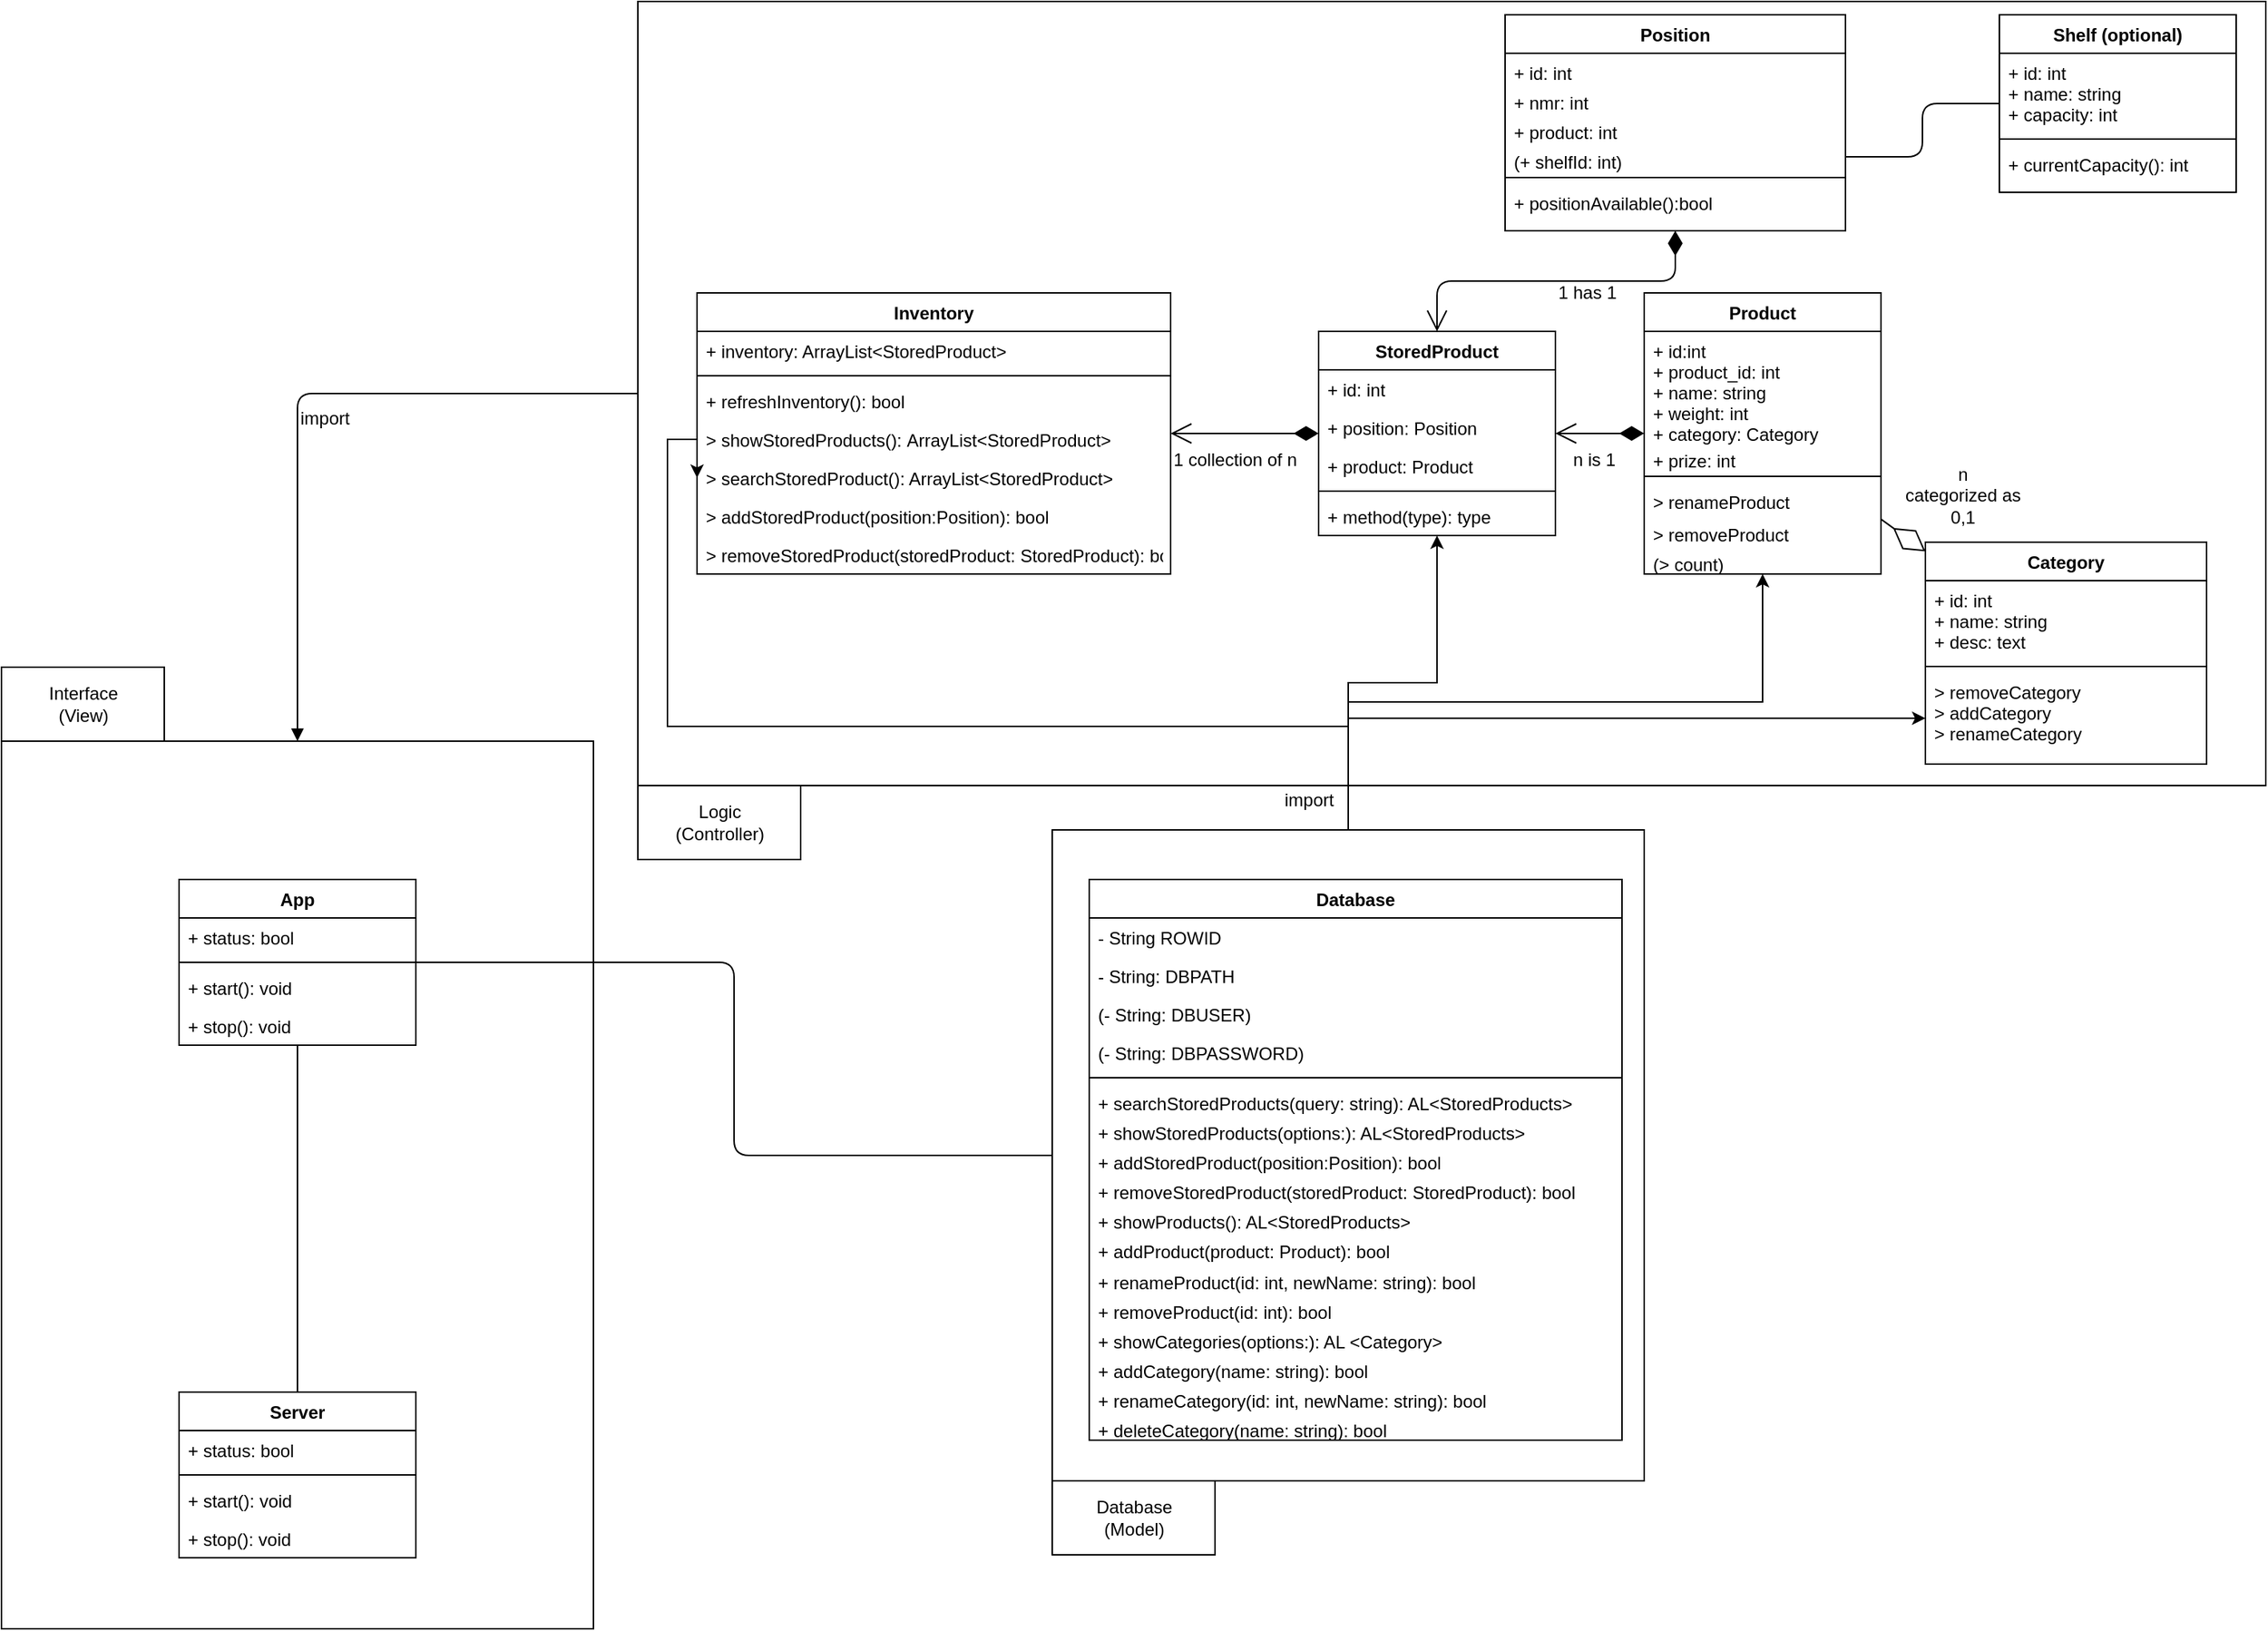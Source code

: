 <mxfile version="12.1.7" type="device" pages="1"><diagram id="II4qITKLCi_VNjRn3j1U" name="Page-1"><mxGraphModel dx="2235" dy="808" grid="1" gridSize="10" guides="1" tooltips="1" connect="1" arrows="1" fold="1" page="1" pageScale="1" pageWidth="827" pageHeight="1169" math="0" shadow="0"><root><mxCell id="0"/><mxCell id="1" parent="0"/><mxCell id="MuC0JlUs1k2olT5uU5jN-13" value="" style="rounded=0;whiteSpace=wrap;html=1;" parent="1" vertex="1"><mxGeometry x="-290" y="10" width="1100" height="530" as="geometry"/></mxCell><mxCell id="MuC0JlUs1k2olT5uU5jN-11" value="" style="rounded=0;whiteSpace=wrap;html=1;" parent="1" vertex="1"><mxGeometry x="-10" y="570" width="400" height="440" as="geometry"/></mxCell><mxCell id="MuC0JlUs1k2olT5uU5jN-10" value="" style="rounded=0;whiteSpace=wrap;html=1;" parent="1" vertex="1"><mxGeometry x="-720" y="510" width="400" height="600" as="geometry"/></mxCell><mxCell id="Qiu1RY4GNax4AS43yLGP-1" value="Shelf (optional)" style="swimlane;fontStyle=1;align=center;verticalAlign=top;childLayout=stackLayout;horizontal=1;startSize=26;horizontalStack=0;resizeParent=1;resizeParentMax=0;resizeLast=0;collapsible=1;marginBottom=0;" parent="1" vertex="1"><mxGeometry x="630" y="19" width="160" height="120" as="geometry"/></mxCell><mxCell id="Qiu1RY4GNax4AS43yLGP-2" value="+ id: int&#10;+ name: string&#10;+ capacity: int" style="text;strokeColor=none;fillColor=none;align=left;verticalAlign=top;spacingLeft=4;spacingRight=4;overflow=hidden;rotatable=0;points=[[0,0.5],[1,0.5]];portConstraint=eastwest;" parent="Qiu1RY4GNax4AS43yLGP-1" vertex="1"><mxGeometry y="26" width="160" height="54" as="geometry"/></mxCell><mxCell id="Qiu1RY4GNax4AS43yLGP-3" value="" style="line;strokeWidth=1;fillColor=none;align=left;verticalAlign=middle;spacingTop=-1;spacingLeft=3;spacingRight=3;rotatable=0;labelPosition=right;points=[];portConstraint=eastwest;" parent="Qiu1RY4GNax4AS43yLGP-1" vertex="1"><mxGeometry y="80" width="160" height="8" as="geometry"/></mxCell><mxCell id="Qiu1RY4GNax4AS43yLGP-4" value="+ currentCapacity(): int" style="text;strokeColor=none;fillColor=none;align=left;verticalAlign=top;spacingLeft=4;spacingRight=4;overflow=hidden;rotatable=0;points=[[0,0.5],[1,0.5]];portConstraint=eastwest;" parent="Qiu1RY4GNax4AS43yLGP-1" vertex="1"><mxGeometry y="88" width="160" height="32" as="geometry"/></mxCell><mxCell id="Qiu1RY4GNax4AS43yLGP-5" value="Position" style="swimlane;fontStyle=1;align=center;verticalAlign=top;childLayout=stackLayout;horizontal=1;startSize=26;horizontalStack=0;resizeParent=1;resizeParentMax=0;resizeLast=0;collapsible=1;marginBottom=0;" parent="1" vertex="1"><mxGeometry x="296" y="19" width="230" height="146" as="geometry"/></mxCell><mxCell id="8mQVZYMGVBIPvpWRdQCe-19" value="+ id: int" style="text;strokeColor=none;fillColor=none;align=left;verticalAlign=top;spacingLeft=4;spacingRight=4;overflow=hidden;rotatable=0;points=[[0,0.5],[1,0.5]];portConstraint=eastwest;" parent="Qiu1RY4GNax4AS43yLGP-5" vertex="1"><mxGeometry y="26" width="230" height="20" as="geometry"/></mxCell><mxCell id="8mQVZYMGVBIPvpWRdQCe-22" value="+ nmr: int" style="text;strokeColor=none;fillColor=none;align=left;verticalAlign=top;spacingLeft=4;spacingRight=4;overflow=hidden;rotatable=0;points=[[0,0.5],[1,0.5]];portConstraint=eastwest;" parent="Qiu1RY4GNax4AS43yLGP-5" vertex="1"><mxGeometry y="46" width="230" height="20" as="geometry"/></mxCell><mxCell id="8mQVZYMGVBIPvpWRdQCe-20" value="+ product: int" style="text;strokeColor=none;fillColor=none;align=left;verticalAlign=top;spacingLeft=4;spacingRight=4;overflow=hidden;rotatable=0;points=[[0,0.5],[1,0.5]];portConstraint=eastwest;" parent="Qiu1RY4GNax4AS43yLGP-5" vertex="1"><mxGeometry y="66" width="230" height="20" as="geometry"/></mxCell><mxCell id="8mQVZYMGVBIPvpWRdQCe-21" value="(+ shelfId: int)" style="text;strokeColor=none;fillColor=none;align=left;verticalAlign=top;spacingLeft=4;spacingRight=4;overflow=hidden;rotatable=0;points=[[0,0.5],[1,0.5]];portConstraint=eastwest;" parent="Qiu1RY4GNax4AS43yLGP-5" vertex="1"><mxGeometry y="86" width="230" height="20" as="geometry"/></mxCell><mxCell id="Qiu1RY4GNax4AS43yLGP-7" value="" style="line;strokeWidth=1;fillColor=none;align=left;verticalAlign=middle;spacingTop=-1;spacingLeft=3;spacingRight=3;rotatable=0;labelPosition=right;points=[];portConstraint=eastwest;" parent="Qiu1RY4GNax4AS43yLGP-5" vertex="1"><mxGeometry y="106" width="230" height="8" as="geometry"/></mxCell><mxCell id="Qiu1RY4GNax4AS43yLGP-8" value="+ positionAvailable():bool" style="text;strokeColor=none;fillColor=none;align=left;verticalAlign=top;spacingLeft=4;spacingRight=4;overflow=hidden;rotatable=0;points=[[0,0.5],[1,0.5]];portConstraint=eastwest;" parent="Qiu1RY4GNax4AS43yLGP-5" vertex="1"><mxGeometry y="114" width="230" height="32" as="geometry"/></mxCell><mxCell id="Qiu1RY4GNax4AS43yLGP-9" value="Product" style="swimlane;fontStyle=1;align=center;verticalAlign=top;childLayout=stackLayout;horizontal=1;startSize=26;horizontalStack=0;resizeParent=1;resizeParentMax=0;resizeLast=0;collapsible=1;marginBottom=0;" parent="1" vertex="1"><mxGeometry x="390" y="207" width="160" height="190" as="geometry"/></mxCell><mxCell id="Qiu1RY4GNax4AS43yLGP-10" value="+ id:int&#10;+ product_id: int&#10;+ name: string&#10;+ weight: int&#10;+ category: Category" style="text;strokeColor=none;fillColor=none;align=left;verticalAlign=top;spacingLeft=4;spacingRight=4;overflow=hidden;rotatable=0;points=[[0,0.5],[1,0.5]];portConstraint=eastwest;" parent="Qiu1RY4GNax4AS43yLGP-9" vertex="1"><mxGeometry y="26" width="160" height="74" as="geometry"/></mxCell><mxCell id="AtLYLam72HxLLNufHpRY-1" value="+ prize: int" style="text;strokeColor=none;fillColor=none;align=left;verticalAlign=top;spacingLeft=4;spacingRight=4;overflow=hidden;rotatable=0;points=[[0,0.5],[1,0.5]];portConstraint=eastwest;" parent="Qiu1RY4GNax4AS43yLGP-9" vertex="1"><mxGeometry y="100" width="160" height="20" as="geometry"/></mxCell><mxCell id="Qiu1RY4GNax4AS43yLGP-11" value="" style="line;strokeWidth=1;fillColor=none;align=left;verticalAlign=middle;spacingTop=-1;spacingLeft=3;spacingRight=3;rotatable=0;labelPosition=right;points=[];portConstraint=eastwest;" parent="Qiu1RY4GNax4AS43yLGP-9" vertex="1"><mxGeometry y="120" width="160" height="8" as="geometry"/></mxCell><mxCell id="Qiu1RY4GNax4AS43yLGP-12" value="&gt; renameProduct" style="text;strokeColor=none;fillColor=none;align=left;verticalAlign=top;spacingLeft=4;spacingRight=4;overflow=hidden;rotatable=0;points=[[0,0.5],[1,0.5]];portConstraint=eastwest;" parent="Qiu1RY4GNax4AS43yLGP-9" vertex="1"><mxGeometry y="128" width="160" height="22" as="geometry"/></mxCell><mxCell id="C-HPcvjuCENW0QRDmI3f-2" value="&gt; removeProduct" style="text;strokeColor=none;fillColor=none;align=left;verticalAlign=top;spacingLeft=4;spacingRight=4;overflow=hidden;rotatable=0;points=[[0,0.5],[1,0.5]];portConstraint=eastwest;" parent="Qiu1RY4GNax4AS43yLGP-9" vertex="1"><mxGeometry y="150" width="160" height="20" as="geometry"/></mxCell><mxCell id="hjZulQvBA6jyigEJ-ACJ-21" value="(&gt; count)" style="text;strokeColor=none;fillColor=none;align=left;verticalAlign=top;spacingLeft=4;spacingRight=4;overflow=hidden;rotatable=0;points=[[0,0.5],[1,0.5]];portConstraint=eastwest;" parent="Qiu1RY4GNax4AS43yLGP-9" vertex="1"><mxGeometry y="170" width="160" height="20" as="geometry"/></mxCell><mxCell id="Qiu1RY4GNax4AS43yLGP-34" value="Category" style="swimlane;fontStyle=1;align=center;verticalAlign=top;childLayout=stackLayout;horizontal=1;startSize=26;horizontalStack=0;resizeParent=1;resizeParentMax=0;resizeLast=0;collapsible=1;marginBottom=0;" parent="1" vertex="1"><mxGeometry x="580" y="375.5" width="190" height="150" as="geometry"/></mxCell><mxCell id="Qiu1RY4GNax4AS43yLGP-35" value="+ id: int&#10;+ name: string&#10;+ desc: text" style="text;strokeColor=none;fillColor=none;align=left;verticalAlign=top;spacingLeft=4;spacingRight=4;overflow=hidden;rotatable=0;points=[[0,0.5],[1,0.5]];portConstraint=eastwest;" parent="Qiu1RY4GNax4AS43yLGP-34" vertex="1"><mxGeometry y="26" width="190" height="54" as="geometry"/></mxCell><mxCell id="Qiu1RY4GNax4AS43yLGP-36" value="" style="line;strokeWidth=1;fillColor=none;align=left;verticalAlign=middle;spacingTop=-1;spacingLeft=3;spacingRight=3;rotatable=0;labelPosition=right;points=[];portConstraint=eastwest;" parent="Qiu1RY4GNax4AS43yLGP-34" vertex="1"><mxGeometry y="80" width="190" height="8" as="geometry"/></mxCell><mxCell id="Qiu1RY4GNax4AS43yLGP-37" value="&gt; removeCategory&#10;&gt; addCategory&#10;&gt; renameCategory" style="text;strokeColor=none;fillColor=none;align=left;verticalAlign=top;spacingLeft=4;spacingRight=4;overflow=hidden;rotatable=0;points=[[0,0.5],[1,0.5]];portConstraint=eastwest;" parent="Qiu1RY4GNax4AS43yLGP-34" vertex="1"><mxGeometry y="88" width="190" height="62" as="geometry"/></mxCell><mxCell id="Qiu1RY4GNax4AS43yLGP-41" value="n&lt;br&gt;categorized as&lt;br&gt;0,1" style="text;html=1;resizable=0;points=[];autosize=1;align=center;verticalAlign=top;spacingTop=-4;" parent="1" vertex="1"><mxGeometry x="560" y="320" width="90" height="40" as="geometry"/></mxCell><mxCell id="ibuR769cZpBmyBUdAeHn-18" style="edgeStyle=orthogonalEdgeStyle;rounded=0;orthogonalLoop=1;jettySize=auto;html=1;entryX=0;entryY=0.5;entryDx=0;entryDy=0;" parent="1" source="MuC0JlUs1k2olT5uU5jN-11" edge="1"><mxGeometry relative="1" as="geometry"><Array as="points"><mxPoint x="190" y="500"/><mxPoint x="-270" y="500"/><mxPoint x="-270" y="306"/></Array><mxPoint x="-250" y="332" as="targetPoint"/></mxGeometry></mxCell><mxCell id="QKrm-Eze9-A4GsQXH-GI-1" value="Database" style="swimlane;fontStyle=1;align=center;verticalAlign=top;childLayout=stackLayout;horizontal=1;startSize=26;horizontalStack=0;resizeParent=1;resizeParentMax=0;resizeLast=0;collapsible=1;marginBottom=0;" parent="1" vertex="1"><mxGeometry x="15" y="603.5" width="360" height="379" as="geometry"/></mxCell><mxCell id="QKrm-Eze9-A4GsQXH-GI-2" value="- String ROWID&#10;&#9;&#10;&#9;String DBPATH = &quot;D:\\\\Projects\\\\Java Projects\\\\pen-testing\\\\sqlite\\\\db.pen_testing.db&quot;;&#10;&#9;&#10;&#9;String DBUSER = &quot;root&quot;;&#10;&#9;&#10;&#9;String DBPASSWORD = &quot;password&quot;;" style="text;strokeColor=none;fillColor=none;align=left;verticalAlign=top;spacingLeft=4;spacingRight=4;overflow=hidden;rotatable=0;points=[[0,0.5],[1,0.5]];portConstraint=eastwest;" parent="QKrm-Eze9-A4GsQXH-GI-1" vertex="1"><mxGeometry y="26" width="360" height="26" as="geometry"/></mxCell><mxCell id="MuC0JlUs1k2olT5uU5jN-7" value="- String: DBPATH" style="text;strokeColor=none;fillColor=none;align=left;verticalAlign=top;spacingLeft=4;spacingRight=4;overflow=hidden;rotatable=0;points=[[0,0.5],[1,0.5]];portConstraint=eastwest;" parent="QKrm-Eze9-A4GsQXH-GI-1" vertex="1"><mxGeometry y="52" width="360" height="26" as="geometry"/></mxCell><mxCell id="MuC0JlUs1k2olT5uU5jN-8" value="(- String: DBUSER)" style="text;strokeColor=none;fillColor=none;align=left;verticalAlign=top;spacingLeft=4;spacingRight=4;overflow=hidden;rotatable=0;points=[[0,0.5],[1,0.5]];portConstraint=eastwest;" parent="QKrm-Eze9-A4GsQXH-GI-1" vertex="1"><mxGeometry y="78" width="360" height="26" as="geometry"/></mxCell><mxCell id="MuC0JlUs1k2olT5uU5jN-9" value="(- String: DBPASSWORD)" style="text;strokeColor=none;fillColor=none;align=left;verticalAlign=top;spacingLeft=4;spacingRight=4;overflow=hidden;rotatable=0;points=[[0,0.5],[1,0.5]];portConstraint=eastwest;" parent="QKrm-Eze9-A4GsQXH-GI-1" vertex="1"><mxGeometry y="104" width="360" height="26" as="geometry"/></mxCell><mxCell id="QKrm-Eze9-A4GsQXH-GI-3" value="" style="line;strokeWidth=1;fillColor=none;align=left;verticalAlign=middle;spacingTop=-1;spacingLeft=3;spacingRight=3;rotatable=0;labelPosition=right;points=[];portConstraint=eastwest;" parent="QKrm-Eze9-A4GsQXH-GI-1" vertex="1"><mxGeometry y="130" width="360" height="8" as="geometry"/></mxCell><mxCell id="ibuR769cZpBmyBUdAeHn-26" value="+ searchStoredProducts(query: string): AL&lt;StoredProducts&gt;" style="text;strokeColor=none;fillColor=none;align=left;verticalAlign=top;spacingLeft=4;spacingRight=4;overflow=hidden;rotatable=0;points=[[0,0.5],[1,0.5]];portConstraint=eastwest;" parent="QKrm-Eze9-A4GsQXH-GI-1" vertex="1"><mxGeometry y="138" width="360" height="20" as="geometry"/></mxCell><mxCell id="MuC0JlUs1k2olT5uU5jN-4" value="+ showStoredProducts(options:): AL&lt;StoredProducts&gt;" style="text;strokeColor=none;fillColor=none;align=left;verticalAlign=top;spacingLeft=4;spacingRight=4;overflow=hidden;rotatable=0;points=[[0,0.5],[1,0.5]];portConstraint=eastwest;" parent="QKrm-Eze9-A4GsQXH-GI-1" vertex="1"><mxGeometry y="158" width="360" height="20" as="geometry"/></mxCell><mxCell id="ibuR769cZpBmyBUdAeHn-39" value="+ addStoredProduct(position:Position): bool" style="text;strokeColor=none;fillColor=none;align=left;verticalAlign=top;spacingLeft=4;spacingRight=4;overflow=hidden;rotatable=0;points=[[0,0.5],[1,0.5]];portConstraint=eastwest;" parent="QKrm-Eze9-A4GsQXH-GI-1" vertex="1"><mxGeometry y="178" width="360" height="20" as="geometry"/></mxCell><mxCell id="ibuR769cZpBmyBUdAeHn-36" value="+ removeStoredProduct(storedProduct: StoredProduct): bool" style="text;strokeColor=none;fillColor=none;align=left;verticalAlign=top;spacingLeft=4;spacingRight=4;overflow=hidden;rotatable=0;points=[[0,0.5],[1,0.5]];portConstraint=eastwest;" parent="QKrm-Eze9-A4GsQXH-GI-1" vertex="1"><mxGeometry y="198" width="360" height="20" as="geometry"/></mxCell><mxCell id="MuC0JlUs1k2olT5uU5jN-5" value="+ showProducts(): AL&lt;StoredProducts&gt;" style="text;strokeColor=none;fillColor=none;align=left;verticalAlign=top;spacingLeft=4;spacingRight=4;overflow=hidden;rotatable=0;points=[[0,0.5],[1,0.5]];portConstraint=eastwest;" parent="QKrm-Eze9-A4GsQXH-GI-1" vertex="1"><mxGeometry y="218" width="360" height="20" as="geometry"/></mxCell><mxCell id="ibuR769cZpBmyBUdAeHn-27" value="+ addProduct(product: Product): bool" style="text;strokeColor=none;fillColor=none;align=left;verticalAlign=top;spacingLeft=4;spacingRight=4;overflow=hidden;rotatable=0;points=[[0,0.5],[1,0.5]];portConstraint=eastwest;" parent="QKrm-Eze9-A4GsQXH-GI-1" vertex="1"><mxGeometry y="238" width="360" height="21" as="geometry"/></mxCell><mxCell id="ibuR769cZpBmyBUdAeHn-1" value="+ renameProduct(id: int, newName: string): bool" style="text;strokeColor=none;fillColor=none;align=left;verticalAlign=top;spacingLeft=4;spacingRight=4;overflow=hidden;rotatable=0;points=[[0,0.5],[1,0.5]];portConstraint=eastwest;" parent="QKrm-Eze9-A4GsQXH-GI-1" vertex="1"><mxGeometry y="259" width="360" height="20" as="geometry"/></mxCell><mxCell id="ibuR769cZpBmyBUdAeHn-28" value="+ removeProduct(id: int): bool" style="text;strokeColor=none;fillColor=none;align=left;verticalAlign=top;spacingLeft=4;spacingRight=4;overflow=hidden;rotatable=0;points=[[0,0.5],[1,0.5]];portConstraint=eastwest;" parent="QKrm-Eze9-A4GsQXH-GI-1" vertex="1"><mxGeometry y="279" width="360" height="20" as="geometry"/></mxCell><mxCell id="MuC0JlUs1k2olT5uU5jN-6" value="+ showCategories(options:): AL &lt;Category&gt;" style="text;strokeColor=none;fillColor=none;align=left;verticalAlign=top;spacingLeft=4;spacingRight=4;overflow=hidden;rotatable=0;points=[[0,0.5],[1,0.5]];portConstraint=eastwest;" parent="QKrm-Eze9-A4GsQXH-GI-1" vertex="1"><mxGeometry y="299" width="360" height="20" as="geometry"/></mxCell><mxCell id="ibuR769cZpBmyBUdAeHn-30" value="+ addCategory(name: string): bool" style="text;strokeColor=none;fillColor=none;align=left;verticalAlign=top;spacingLeft=4;spacingRight=4;overflow=hidden;rotatable=0;points=[[0,0.5],[1,0.5]];portConstraint=eastwest;" parent="QKrm-Eze9-A4GsQXH-GI-1" vertex="1"><mxGeometry y="319" width="360" height="20" as="geometry"/></mxCell><mxCell id="ibuR769cZpBmyBUdAeHn-25" value="+ renameCategory(id: int, newName: string): bool" style="text;strokeColor=none;fillColor=none;align=left;verticalAlign=top;spacingLeft=4;spacingRight=4;overflow=hidden;rotatable=0;points=[[0,0.5],[1,0.5]];portConstraint=eastwest;" parent="QKrm-Eze9-A4GsQXH-GI-1" vertex="1"><mxGeometry y="339" width="360" height="20" as="geometry"/></mxCell><mxCell id="ibuR769cZpBmyBUdAeHn-31" value="+ deleteCategory(name: string): bool" style="text;strokeColor=none;fillColor=none;align=left;verticalAlign=top;spacingLeft=4;spacingRight=4;overflow=hidden;rotatable=0;points=[[0,0.5],[1,0.5]];portConstraint=eastwest;" parent="QKrm-Eze9-A4GsQXH-GI-1" vertex="1"><mxGeometry y="359" width="360" height="20" as="geometry"/></mxCell><mxCell id="8mQVZYMGVBIPvpWRdQCe-23" value="" style="endArrow=none;html=1;edgeStyle=orthogonalEdgeStyle;" parent="1" source="Qiu1RY4GNax4AS43yLGP-1" target="8mQVZYMGVBIPvpWRdQCe-21" edge="1"><mxGeometry relative="1" as="geometry"><mxPoint x="200" y="620" as="sourcePoint"/><mxPoint x="520" y="145" as="targetPoint"/></mxGeometry></mxCell><mxCell id="ibuR769cZpBmyBUdAeHn-8" value="Inventory" style="swimlane;fontStyle=1;align=center;verticalAlign=top;childLayout=stackLayout;horizontal=1;startSize=26;horizontalStack=0;resizeParent=1;resizeParentMax=0;resizeLast=0;collapsible=1;marginBottom=0;" parent="1" vertex="1"><mxGeometry x="-250" y="207" width="320" height="190" as="geometry"/></mxCell><mxCell id="ibuR769cZpBmyBUdAeHn-9" value="+ inventory: ArrayList&lt;StoredProduct&gt;" style="text;strokeColor=none;fillColor=none;align=left;verticalAlign=top;spacingLeft=4;spacingRight=4;overflow=hidden;rotatable=0;points=[[0,0.5],[1,0.5]];portConstraint=eastwest;" parent="ibuR769cZpBmyBUdAeHn-8" vertex="1"><mxGeometry y="26" width="320" height="26" as="geometry"/></mxCell><mxCell id="ibuR769cZpBmyBUdAeHn-10" value="" style="line;strokeWidth=1;fillColor=none;align=left;verticalAlign=middle;spacingTop=-1;spacingLeft=3;spacingRight=3;rotatable=0;labelPosition=right;points=[];portConstraint=eastwest;" parent="ibuR769cZpBmyBUdAeHn-8" vertex="1"><mxGeometry y="52" width="320" height="8" as="geometry"/></mxCell><mxCell id="ibuR769cZpBmyBUdAeHn-11" value="+ refreshInventory(): bool" style="text;strokeColor=none;fillColor=none;align=left;verticalAlign=top;spacingLeft=4;spacingRight=4;overflow=hidden;rotatable=0;points=[[0,0.5],[1,0.5]];portConstraint=eastwest;" parent="ibuR769cZpBmyBUdAeHn-8" vertex="1"><mxGeometry y="60" width="320" height="26" as="geometry"/></mxCell><mxCell id="ibuR769cZpBmyBUdAeHn-24" value="&gt; showStoredProducts(): ArrayList&lt;StoredProduct&gt;" style="text;strokeColor=none;fillColor=none;align=left;verticalAlign=top;spacingLeft=4;spacingRight=4;overflow=hidden;rotatable=0;points=[[0,0.5],[1,0.5]];portConstraint=eastwest;" parent="ibuR769cZpBmyBUdAeHn-8" vertex="1"><mxGeometry y="86" width="320" height="26" as="geometry"/></mxCell><mxCell id="xI1_YKq2kXWIpsKkA5Jj-1" value="&gt; searchStoredProduct(): ArrayList&lt;StoredProduct&gt;" style="text;strokeColor=none;fillColor=none;align=left;verticalAlign=top;spacingLeft=4;spacingRight=4;overflow=hidden;rotatable=0;points=[[0,0.5],[1,0.5]];portConstraint=eastwest;" vertex="1" parent="ibuR769cZpBmyBUdAeHn-8"><mxGeometry y="112" width="320" height="26" as="geometry"/></mxCell><mxCell id="ibuR769cZpBmyBUdAeHn-32" value="&gt; addStoredProduct(position:Position): bool" style="text;strokeColor=none;fillColor=none;align=left;verticalAlign=top;spacingLeft=4;spacingRight=4;overflow=hidden;rotatable=0;points=[[0,0.5],[1,0.5]];portConstraint=eastwest;" parent="ibuR769cZpBmyBUdAeHn-8" vertex="1"><mxGeometry y="138" width="320" height="26" as="geometry"/></mxCell><mxCell id="ibuR769cZpBmyBUdAeHn-33" value="&gt; removeStoredProduct(storedProduct: StoredProduct): bool" style="text;strokeColor=none;fillColor=none;align=left;verticalAlign=top;spacingLeft=4;spacingRight=4;overflow=hidden;rotatable=0;points=[[0,0.5],[1,0.5]];portConstraint=eastwest;" parent="ibuR769cZpBmyBUdAeHn-8" vertex="1"><mxGeometry y="164" width="320" height="26" as="geometry"/></mxCell><mxCell id="ibuR769cZpBmyBUdAeHn-20" style="edgeStyle=orthogonalEdgeStyle;rounded=0;orthogonalLoop=1;jettySize=auto;html=1;" parent="1" source="MuC0JlUs1k2olT5uU5jN-11" target="Qiu1RY4GNax4AS43yLGP-9" edge="1"><mxGeometry relative="1" as="geometry"><mxPoint x="400" y="640" as="sourcePoint"/></mxGeometry></mxCell><mxCell id="ibuR769cZpBmyBUdAeHn-22" style="edgeStyle=orthogonalEdgeStyle;rounded=0;orthogonalLoop=1;jettySize=auto;html=1;" parent="1" source="MuC0JlUs1k2olT5uU5jN-11" target="Qiu1RY4GNax4AS43yLGP-37" edge="1"><mxGeometry relative="1" as="geometry"><mxPoint x="120" y="640" as="sourcePoint"/></mxGeometry></mxCell><mxCell id="ibuR769cZpBmyBUdAeHn-23" value="import" style="text;html=1;resizable=0;points=[];autosize=1;align=left;verticalAlign=top;spacingTop=-4;" parent="1" vertex="1"><mxGeometry x="145" y="540" width="50" height="20" as="geometry"/></mxCell><mxCell id="OFnzm7iaJnwIENqA8FYo-10" value="StoredProduct" style="swimlane;fontStyle=1;align=center;verticalAlign=top;childLayout=stackLayout;horizontal=1;startSize=26;horizontalStack=0;resizeParent=1;resizeParentMax=0;resizeLast=0;collapsible=1;marginBottom=0;" parent="1" vertex="1"><mxGeometry x="170" y="233" width="160" height="138" as="geometry"/></mxCell><mxCell id="C-HPcvjuCENW0QRDmI3f-1" value="+ id: int" style="text;strokeColor=none;fillColor=none;align=left;verticalAlign=top;spacingLeft=4;spacingRight=4;overflow=hidden;rotatable=0;points=[[0,0.5],[1,0.5]];portConstraint=eastwest;" parent="OFnzm7iaJnwIENqA8FYo-10" vertex="1"><mxGeometry y="26" width="160" height="26" as="geometry"/></mxCell><mxCell id="OFnzm7iaJnwIENqA8FYo-11" value="+ position: Position" style="text;strokeColor=none;fillColor=none;align=left;verticalAlign=top;spacingLeft=4;spacingRight=4;overflow=hidden;rotatable=0;points=[[0,0.5],[1,0.5]];portConstraint=eastwest;" parent="OFnzm7iaJnwIENqA8FYo-10" vertex="1"><mxGeometry y="52" width="160" height="26" as="geometry"/></mxCell><mxCell id="OFnzm7iaJnwIENqA8FYo-14" value="+ product: Product" style="text;strokeColor=none;fillColor=none;align=left;verticalAlign=top;spacingLeft=4;spacingRight=4;overflow=hidden;rotatable=0;points=[[0,0.5],[1,0.5]];portConstraint=eastwest;" parent="OFnzm7iaJnwIENqA8FYo-10" vertex="1"><mxGeometry y="78" width="160" height="26" as="geometry"/></mxCell><mxCell id="OFnzm7iaJnwIENqA8FYo-12" value="" style="line;strokeWidth=1;fillColor=none;align=left;verticalAlign=middle;spacingTop=-1;spacingLeft=3;spacingRight=3;rotatable=0;labelPosition=right;points=[];portConstraint=eastwest;" parent="OFnzm7iaJnwIENqA8FYo-10" vertex="1"><mxGeometry y="104" width="160" height="8" as="geometry"/></mxCell><mxCell id="OFnzm7iaJnwIENqA8FYo-13" value="+ method(type): type" style="text;strokeColor=none;fillColor=none;align=left;verticalAlign=top;spacingLeft=4;spacingRight=4;overflow=hidden;rotatable=0;points=[[0,0.5],[1,0.5]];portConstraint=eastwest;" parent="OFnzm7iaJnwIENqA8FYo-10" vertex="1"><mxGeometry y="112" width="160" height="26" as="geometry"/></mxCell><mxCell id="OFnzm7iaJnwIENqA8FYo-22" value="1 has 1" style="text;html=1;resizable=0;points=[];autosize=1;align=left;verticalAlign=top;spacingTop=-4;" parent="1" vertex="1"><mxGeometry x="330" y="197" width="50" height="20" as="geometry"/></mxCell><mxCell id="hjZulQvBA6jyigEJ-ACJ-5" value="Server" style="swimlane;fontStyle=1;align=center;verticalAlign=top;childLayout=stackLayout;horizontal=1;startSize=26;horizontalStack=0;resizeParent=1;resizeParentMax=0;resizeLast=0;collapsible=1;marginBottom=0;" parent="1" vertex="1"><mxGeometry x="-600" y="950" width="160" height="112" as="geometry"/></mxCell><mxCell id="hjZulQvBA6jyigEJ-ACJ-6" value="+ status: bool" style="text;strokeColor=none;fillColor=none;align=left;verticalAlign=top;spacingLeft=4;spacingRight=4;overflow=hidden;rotatable=0;points=[[0,0.5],[1,0.5]];portConstraint=eastwest;" parent="hjZulQvBA6jyigEJ-ACJ-5" vertex="1"><mxGeometry y="26" width="160" height="26" as="geometry"/></mxCell><mxCell id="hjZulQvBA6jyigEJ-ACJ-7" value="" style="line;strokeWidth=1;fillColor=none;align=left;verticalAlign=middle;spacingTop=-1;spacingLeft=3;spacingRight=3;rotatable=0;labelPosition=right;points=[];portConstraint=eastwest;" parent="hjZulQvBA6jyigEJ-ACJ-5" vertex="1"><mxGeometry y="52" width="160" height="8" as="geometry"/></mxCell><mxCell id="hjZulQvBA6jyigEJ-ACJ-8" value="+ start(): void" style="text;strokeColor=none;fillColor=none;align=left;verticalAlign=top;spacingLeft=4;spacingRight=4;overflow=hidden;rotatable=0;points=[[0,0.5],[1,0.5]];portConstraint=eastwest;" parent="hjZulQvBA6jyigEJ-ACJ-5" vertex="1"><mxGeometry y="60" width="160" height="26" as="geometry"/></mxCell><mxCell id="hjZulQvBA6jyigEJ-ACJ-9" value="+ stop(): void" style="text;strokeColor=none;fillColor=none;align=left;verticalAlign=top;spacingLeft=4;spacingRight=4;overflow=hidden;rotatable=0;points=[[0,0.5],[1,0.5]];portConstraint=eastwest;" parent="hjZulQvBA6jyigEJ-ACJ-5" vertex="1"><mxGeometry y="86" width="160" height="26" as="geometry"/></mxCell><mxCell id="hjZulQvBA6jyigEJ-ACJ-10" value="App" style="swimlane;fontStyle=1;align=center;verticalAlign=top;childLayout=stackLayout;horizontal=1;startSize=26;horizontalStack=0;resizeParent=1;resizeParentMax=0;resizeLast=0;collapsible=1;marginBottom=0;" parent="1" vertex="1"><mxGeometry x="-600" y="603.5" width="160" height="112" as="geometry"/></mxCell><mxCell id="hjZulQvBA6jyigEJ-ACJ-11" value="+ status: bool" style="text;strokeColor=none;fillColor=none;align=left;verticalAlign=top;spacingLeft=4;spacingRight=4;overflow=hidden;rotatable=0;points=[[0,0.5],[1,0.5]];portConstraint=eastwest;" parent="hjZulQvBA6jyigEJ-ACJ-10" vertex="1"><mxGeometry y="26" width="160" height="26" as="geometry"/></mxCell><mxCell id="hjZulQvBA6jyigEJ-ACJ-12" value="" style="line;strokeWidth=1;fillColor=none;align=left;verticalAlign=middle;spacingTop=-1;spacingLeft=3;spacingRight=3;rotatable=0;labelPosition=right;points=[];portConstraint=eastwest;" parent="hjZulQvBA6jyigEJ-ACJ-10" vertex="1"><mxGeometry y="52" width="160" height="8" as="geometry"/></mxCell><mxCell id="hjZulQvBA6jyigEJ-ACJ-13" value="+ start(): void" style="text;strokeColor=none;fillColor=none;align=left;verticalAlign=top;spacingLeft=4;spacingRight=4;overflow=hidden;rotatable=0;points=[[0,0.5],[1,0.5]];portConstraint=eastwest;" parent="hjZulQvBA6jyigEJ-ACJ-10" vertex="1"><mxGeometry y="60" width="160" height="26" as="geometry"/></mxCell><mxCell id="hjZulQvBA6jyigEJ-ACJ-14" value="+ stop(): void" style="text;strokeColor=none;fillColor=none;align=left;verticalAlign=top;spacingLeft=4;spacingRight=4;overflow=hidden;rotatable=0;points=[[0,0.5],[1,0.5]];portConstraint=eastwest;" parent="hjZulQvBA6jyigEJ-ACJ-10" vertex="1"><mxGeometry y="86" width="160" height="26" as="geometry"/></mxCell><mxCell id="hjZulQvBA6jyigEJ-ACJ-15" value="" style="endArrow=none;html=1;edgeStyle=orthogonalEdgeStyle;exitX=0.5;exitY=0;exitDx=0;exitDy=0;" parent="1" source="hjZulQvBA6jyigEJ-ACJ-5" target="hjZulQvBA6jyigEJ-ACJ-10" edge="1"><mxGeometry relative="1" as="geometry"><mxPoint x="-240" y="1080" as="sourcePoint"/><mxPoint x="-80" y="1080" as="targetPoint"/></mxGeometry></mxCell><mxCell id="hjZulQvBA6jyigEJ-ACJ-18" value="" style="endArrow=none;html=1;edgeStyle=orthogonalEdgeStyle;" parent="1" source="hjZulQvBA6jyigEJ-ACJ-10" target="MuC0JlUs1k2olT5uU5jN-11" edge="1"><mxGeometry relative="1" as="geometry"><mxPoint x="-240" y="1080" as="sourcePoint"/><mxPoint x="-80" y="1080" as="targetPoint"/></mxGeometry></mxCell><mxCell id="C-HPcvjuCENW0QRDmI3f-6" value="" style="endArrow=open;html=1;endSize=12;startArrow=diamondThin;startSize=14;startFill=1;edgeStyle=orthogonalEdgeStyle;align=left;verticalAlign=bottom;" parent="1" source="OFnzm7iaJnwIENqA8FYo-10" target="ibuR769cZpBmyBUdAeHn-8" edge="1"><mxGeometry x="0.004" y="-124" relative="1" as="geometry"><mxPoint x="-240" y="1080" as="sourcePoint"/><mxPoint x="-80" y="1080" as="targetPoint"/><mxPoint x="17" y="2" as="offset"/></mxGeometry></mxCell><mxCell id="C-HPcvjuCENW0QRDmI3f-7" value="1 collection of n" style="text;html=1;resizable=0;points=[];autosize=1;align=left;verticalAlign=top;spacingTop=-4;" parent="1" vertex="1"><mxGeometry x="70" y="310" width="100" height="20" as="geometry"/></mxCell><mxCell id="C-HPcvjuCENW0QRDmI3f-8" value="" style="endArrow=open;html=1;endSize=12;startArrow=diamondThin;startSize=14;startFill=1;edgeStyle=orthogonalEdgeStyle;align=left;verticalAlign=bottom;" parent="1" source="Qiu1RY4GNax4AS43yLGP-5" target="OFnzm7iaJnwIENqA8FYo-10" edge="1"><mxGeometry x="0.004" y="-124" relative="1" as="geometry"><mxPoint x="205" y="311.667" as="sourcePoint"/><mxPoint x="100" y="311.667" as="targetPoint"/><mxPoint x="17" y="2" as="offset"/></mxGeometry></mxCell><mxCell id="C-HPcvjuCENW0QRDmI3f-10" value="" style="endArrow=open;html=1;endSize=12;startArrow=diamondThin;startSize=14;startFill=1;edgeStyle=orthogonalEdgeStyle;align=left;verticalAlign=bottom;" parent="1" source="Qiu1RY4GNax4AS43yLGP-9" target="OFnzm7iaJnwIENqA8FYo-10" edge="1"><mxGeometry x="0.004" y="-124" relative="1" as="geometry"><mxPoint x="420.833" y="175" as="sourcePoint"/><mxPoint x="285" y="243" as="targetPoint"/><mxPoint x="17" y="2" as="offset"/></mxGeometry></mxCell><mxCell id="C-HPcvjuCENW0QRDmI3f-11" value="n is 1" style="text;html=1;resizable=0;points=[];autosize=1;align=left;verticalAlign=top;spacingTop=-4;" parent="1" vertex="1"><mxGeometry x="340" y="310" width="40" height="20" as="geometry"/></mxCell><mxCell id="C-HPcvjuCENW0QRDmI3f-16" value="" style="endArrow=diamondThin;endFill=0;endSize=24;html=1;" parent="1" source="Qiu1RY4GNax4AS43yLGP-9" target="Qiu1RY4GNax4AS43yLGP-34" edge="1"><mxGeometry width="160" relative="1" as="geometry"><mxPoint x="230" y="1080" as="sourcePoint"/><mxPoint x="390" y="1080" as="targetPoint"/></mxGeometry></mxCell><mxCell id="MuC0JlUs1k2olT5uU5jN-14" value="Interface&lt;br&gt;(View)" style="html=1;" parent="1" vertex="1"><mxGeometry x="-720" y="460" width="110" height="50" as="geometry"/></mxCell><mxCell id="MuC0JlUs1k2olT5uU5jN-16" value="Database&lt;br&gt;(Model)" style="html=1;" parent="1" vertex="1"><mxGeometry x="-10" y="1010" width="110" height="50" as="geometry"/></mxCell><mxCell id="MuC0JlUs1k2olT5uU5jN-17" value="Logic&lt;br&gt;(Controller)" style="html=1;" parent="1" vertex="1"><mxGeometry x="-290" y="540" width="110" height="50" as="geometry"/></mxCell><mxCell id="IPigWX0erDNAYtygP1k7-4" value="" style="endArrow=block;endFill=1;html=1;edgeStyle=orthogonalEdgeStyle;align=left;verticalAlign=top;entryX=0.5;entryY=0;entryDx=0;entryDy=0;" parent="1" source="MuC0JlUs1k2olT5uU5jN-13" target="MuC0JlUs1k2olT5uU5jN-10" edge="1"><mxGeometry x="-1" relative="1" as="geometry"><mxPoint x="-680" y="300" as="sourcePoint"/><mxPoint x="-520" y="300" as="targetPoint"/></mxGeometry></mxCell><mxCell id="IPigWX0erDNAYtygP1k7-5" value="" style="resizable=0;html=1;align=left;verticalAlign=bottom;labelBackgroundColor=#ffffff;fontSize=10;" parent="IPigWX0erDNAYtygP1k7-4" connectable="0" vertex="1"><mxGeometry x="-1" relative="1" as="geometry"/></mxCell><mxCell id="IPigWX0erDNAYtygP1k7-6" value="import" style="text;html=1;resizable=0;points=[];autosize=1;align=left;verticalAlign=top;spacingTop=-4;" parent="1" vertex="1"><mxGeometry x="-520" y="282" width="50" height="20" as="geometry"/></mxCell><mxCell id="IPigWX0erDNAYtygP1k7-7" style="edgeStyle=orthogonalEdgeStyle;rounded=0;orthogonalLoop=1;jettySize=auto;html=1;" parent="1" source="MuC0JlUs1k2olT5uU5jN-11" target="OFnzm7iaJnwIENqA8FYo-10" edge="1"><mxGeometry relative="1" as="geometry"><mxPoint x="205" y="580" as="sourcePoint"/><mxPoint x="480" y="407" as="targetPoint"/></mxGeometry></mxCell></root></mxGraphModel></diagram></mxfile>